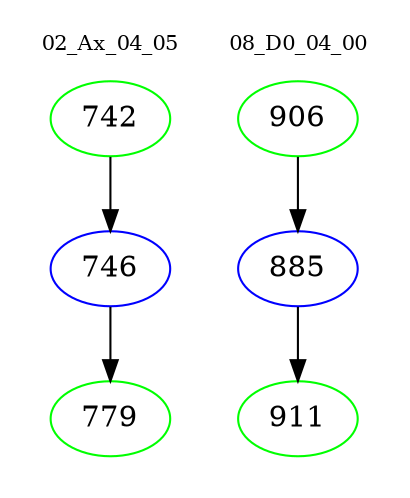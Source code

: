 digraph{
subgraph cluster_0 {
color = white
label = "02_Ax_04_05";
fontsize=10;
T0_742 [label="742", color="green"]
T0_742 -> T0_746 [color="black"]
T0_746 [label="746", color="blue"]
T0_746 -> T0_779 [color="black"]
T0_779 [label="779", color="green"]
}
subgraph cluster_1 {
color = white
label = "08_D0_04_00";
fontsize=10;
T1_906 [label="906", color="green"]
T1_906 -> T1_885 [color="black"]
T1_885 [label="885", color="blue"]
T1_885 -> T1_911 [color="black"]
T1_911 [label="911", color="green"]
}
}

